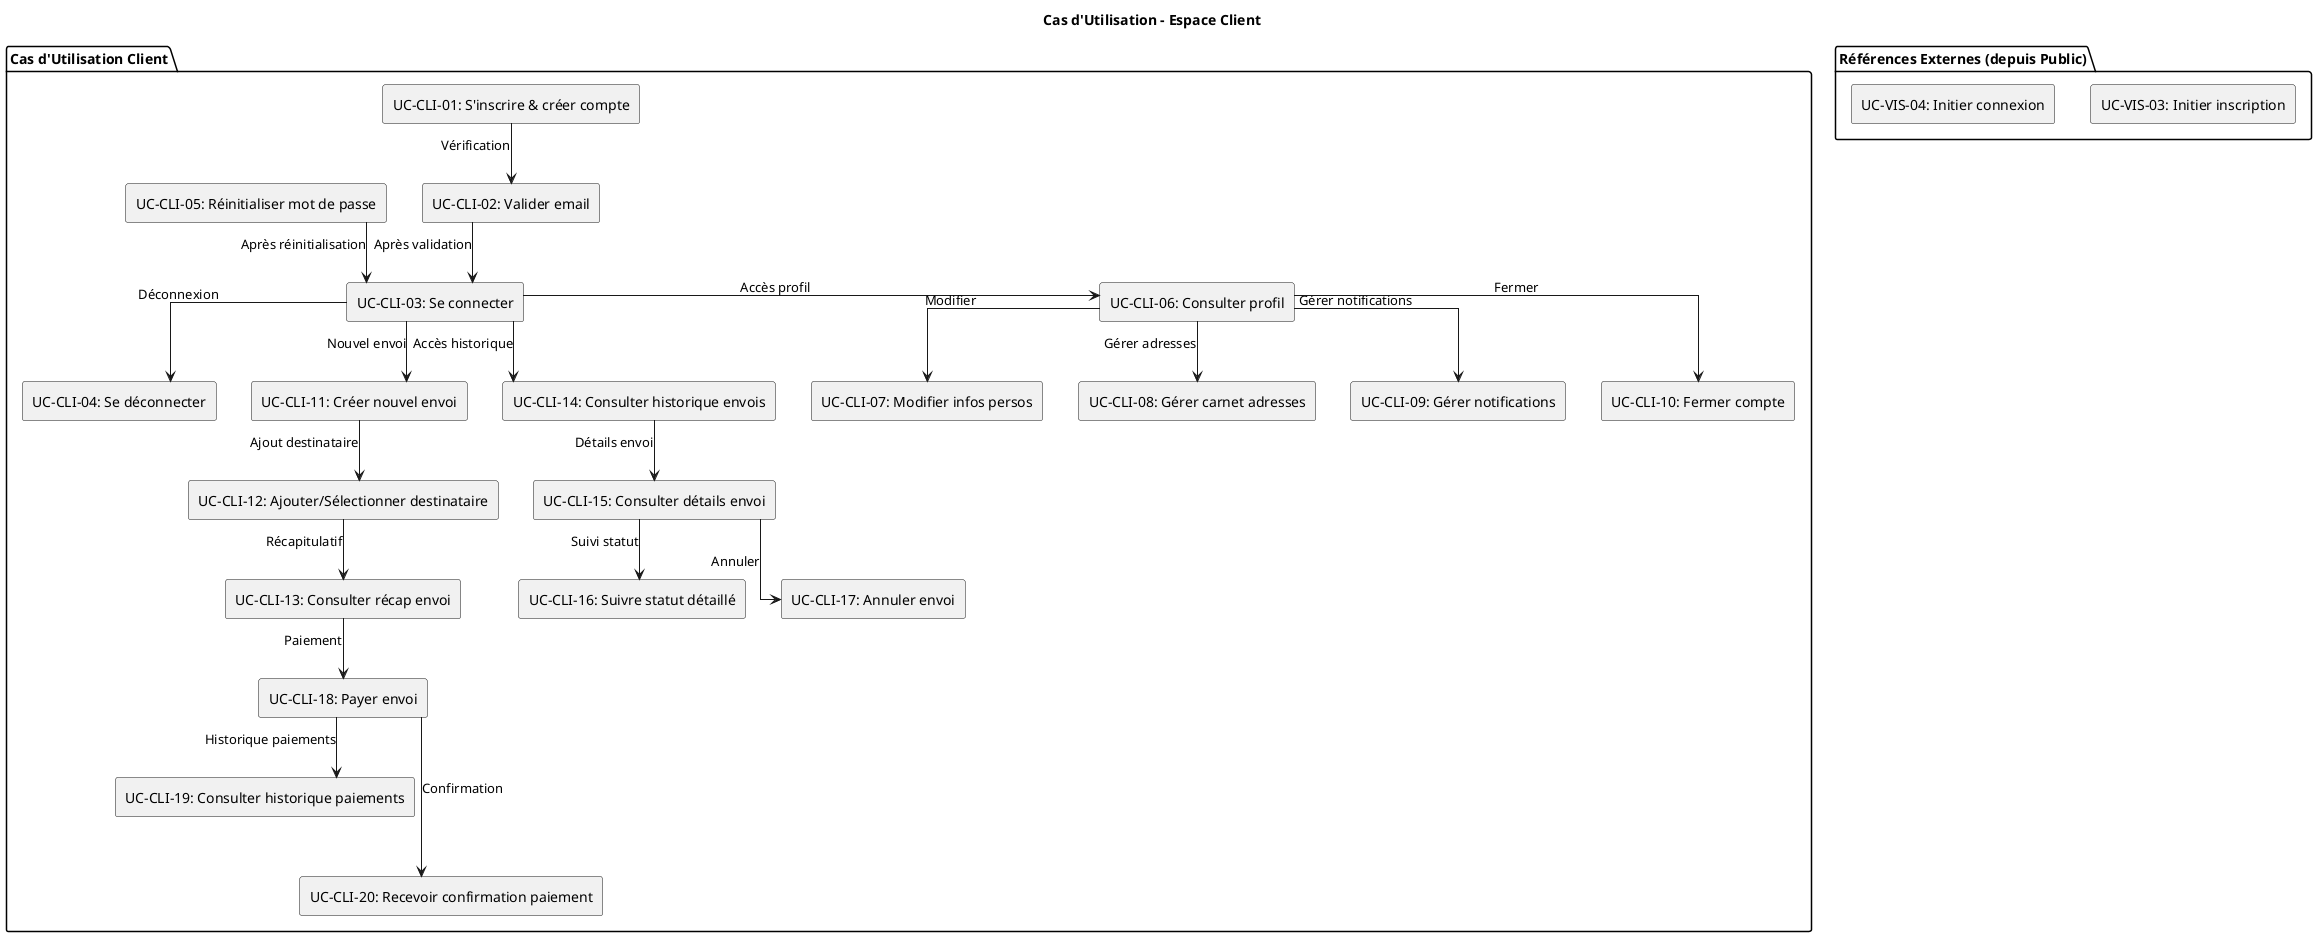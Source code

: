 @startuml diagramme_uc_client
skinparam linetype ortho

title Cas d'Utilisation - Espace Client

package "Cas d'Utilisation Client" {
  rectangle "UC-CLI-01: S'inscrire & créer compte" as UC_CLI_01
  rectangle "UC-CLI-02: Valider email" as UC_CLI_02
  rectangle "UC-CLI-03: Se connecter" as UC_CLI_03
  rectangle "UC-CLI-04: Se déconnecter" as UC_CLI_04
  rectangle "UC-CLI-05: Réinitialiser mot de passe" as UC_CLI_05
  rectangle "UC-CLI-06: Consulter profil" as UC_CLI_06
  rectangle "UC-CLI-07: Modifier infos persos" as UC_CLI_07
  rectangle "UC-CLI-08: Gérer carnet adresses" as UC_CLI_08
  rectangle "UC-CLI-09: Gérer notifications" as UC_CLI_09
  rectangle "UC-CLI-10: Fermer compte" as UC_CLI_10
  rectangle "UC-CLI-11: Créer nouvel envoi" as UC_CLI_11
  rectangle "UC-CLI-12: Ajouter/Sélectionner destinataire" as UC_CLI_12
  rectangle "UC-CLI-13: Consulter récap envoi" as UC_CLI_13
  rectangle "UC-CLI-14: Consulter historique envois" as UC_CLI_14
  rectangle "UC-CLI-15: Consulter détails envoi" as UC_CLI_15
  rectangle "UC-CLI-16: Suivre statut détaillé" as UC_CLI_16
  rectangle "UC-CLI-17: Annuler envoi" as UC_CLI_17
  rectangle "UC-CLI-18: Payer envoi" as UC_CLI_18
  rectangle "UC-CLI-19: Consulter historique paiements" as UC_CLI_19
  rectangle "UC-CLI-20: Recevoir confirmation paiement" as UC_CLI_20
}

package "Références Externes (depuis Public)" {
  rectangle "UC-VIS-03: Initier inscription" as UC_VIS_03
  rectangle "UC-VIS-04: Initier connexion" as UC_VIS_04
}

' --- Relations Logiques ---
UC_CLI_01 --> UC_CLI_02 : "Vérification"
UC_CLI_02 --> UC_CLI_03 : "Après validation"
UC_CLI_03 --> UC_CLI_04 : "Déconnexion"
UC_CLI_03 -right-> UC_CLI_06 : "Accès profil"
UC_CLI_03 --> UC_CLI_14 : "Accès historique"
UC_CLI_03 --> UC_CLI_11 : "Nouvel envoi"
UC_CLI_05 --> UC_CLI_03 : "Après réinitialisation"
UC_CLI_06 --> UC_CLI_07 : "Modifier"
UC_CLI_06 --> UC_CLI_08 : "Gérer adresses"
UC_CLI_06 --> UC_CLI_09 : "Gérer notifications"
UC_CLI_06 --> UC_CLI_10 : "Fermer"

UC_CLI_11 --> UC_CLI_12 : "Ajout destinataire"
UC_CLI_12 --> UC_CLI_13 : "Récapitulatif"
UC_CLI_13 --> UC_CLI_18 : "Paiement"
UC_CLI_18 --> UC_CLI_19 : "Historique paiements"
UC_CLI_18 ---> UC_CLI_20 : "Confirmation"
UC_CLI_14 --> UC_CLI_15 : "Détails envoi"
UC_CLI_15 --> UC_CLI_16 : "Suivi statut"
UC_CLI_15 --> UC_CLI_17 : "Annuler"

@enduml